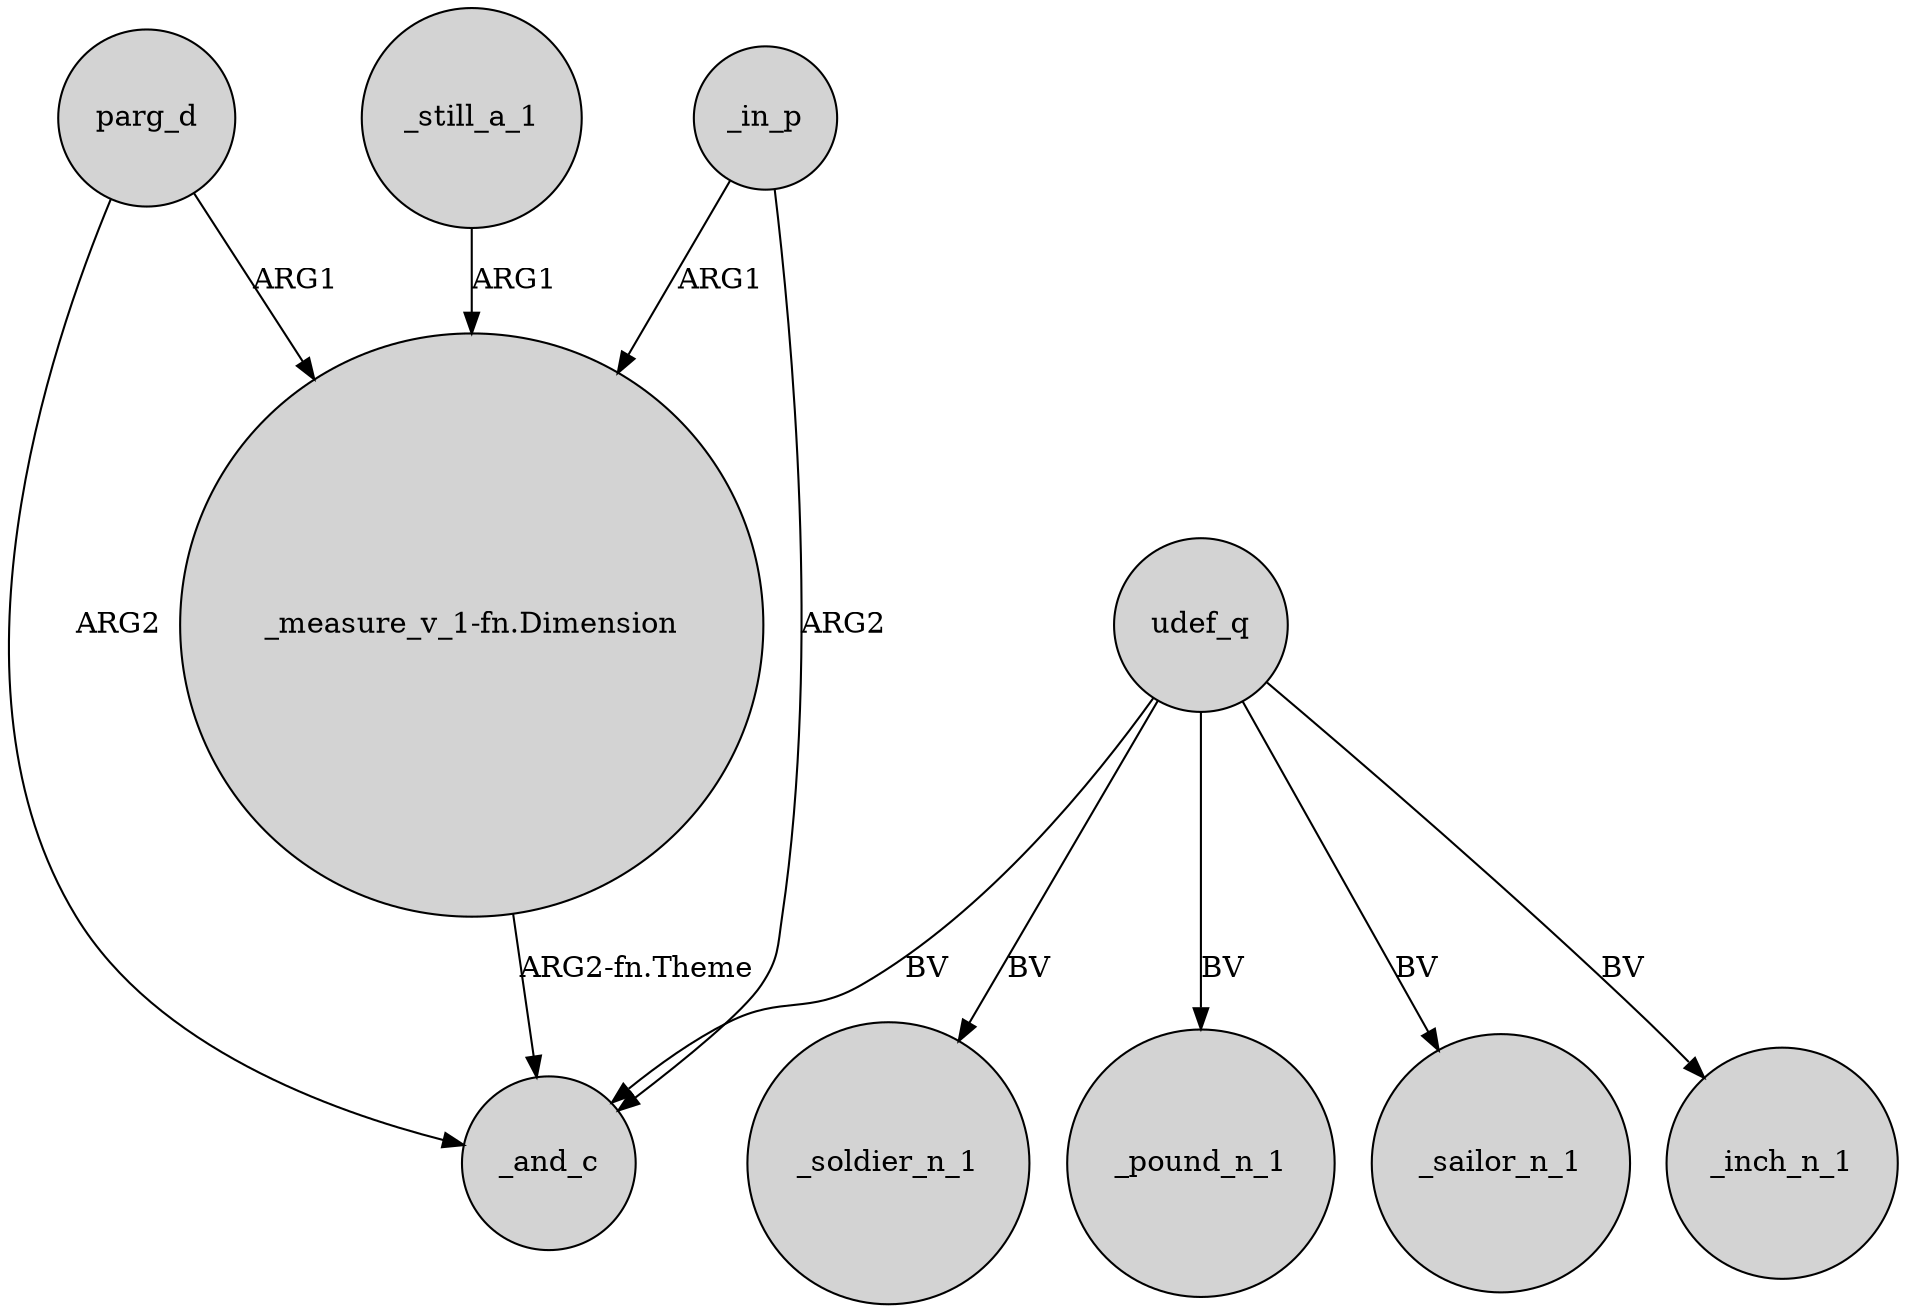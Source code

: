 digraph {
	node [shape=circle style=filled]
	parg_d -> "_measure_v_1-fn.Dimension" [label=ARG1]
	_in_p -> "_measure_v_1-fn.Dimension" [label=ARG1]
	_still_a_1 -> "_measure_v_1-fn.Dimension" [label=ARG1]
	udef_q -> _sailor_n_1 [label=BV]
	udef_q -> _and_c [label=BV]
	"_measure_v_1-fn.Dimension" -> _and_c [label="ARG2-fn.Theme"]
	udef_q -> _inch_n_1 [label=BV]
	udef_q -> _soldier_n_1 [label=BV]
	parg_d -> _and_c [label=ARG2]
	_in_p -> _and_c [label=ARG2]
	udef_q -> _pound_n_1 [label=BV]
}
